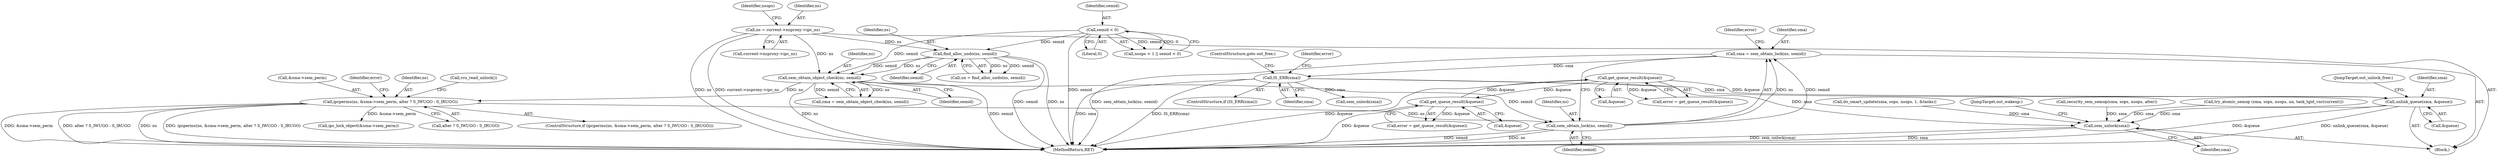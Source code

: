 digraph "0_linux_6062a8dc0517bce23e3c2f7d2fea5e22411269a3_0@API" {
"1000613" [label="(Call,unlink_queue(sma, &queue))"];
"1000582" [label="(Call,IS_ERR(sma))"];
"1000571" [label="(Call,sma = sem_obtain_lock(ns, semid))"];
"1000573" [label="(Call,sem_obtain_lock(ns, semid))"];
"1000363" [label="(Call,ipcperms(ns, &sma->sem_perm, alter ? S_IWUGO : S_IRUGO))"];
"1000330" [label="(Call,sem_obtain_object_check(ns, semid))"];
"1000308" [label="(Call,find_alloc_undo(ns, semid))"];
"1000149" [label="(Call,ns = current->nsproxy->ipc_ns)"];
"1000161" [label="(Call,semid < 0)"];
"1000578" [label="(Call,get_queue_result(&queue))"];
"1000560" [label="(Call,get_queue_result(&queue))"];
"1000618" [label="(Call,sem_unlock(sma))"];
"1000561" [label="(Call,&queue)"];
"1000433" [label="(Call,do_smart_update(sma, sops, nsops, 1, &tasks))"];
"1000365" [label="(Call,&sma->sem_perm)"];
"1000571" [label="(Call,sma = sem_obtain_lock(ns, semid))"];
"1000558" [label="(Call,error = get_queue_result(&queue))"];
"1000620" [label="(JumpTarget,out_wakeup:)"];
"1000308" [label="(Call,find_alloc_undo(ns, semid))"];
"1000583" [label="(Identifier,sma)"];
"1000392" [label="(Call,ipc_lock_object(&sma->sem_perm))"];
"1000163" [label="(Literal,0)"];
"1000332" [label="(Identifier,semid)"];
"1000151" [label="(Call,current->nsproxy->ipc_ns)"];
"1000157" [label="(Call,nsops < 1 || semid < 0)"];
"1000579" [label="(Call,&queue)"];
"1000585" [label="(ControlStructure,goto out_free;)"];
"1000560" [label="(Call,get_queue_result(&queue))"];
"1000369" [label="(Call,alter ? S_IWUGO : S_IRUGO)"];
"1000578" [label="(Call,get_queue_result(&queue))"];
"1000119" [label="(Block,)"];
"1000588" [label="(Identifier,error)"];
"1000362" [label="(ControlStructure,if (ipcperms(ns, &sma->sem_perm, alter ? S_IWUGO : S_IRUGO)))"];
"1000363" [label="(Call,ipcperms(ns, &sma->sem_perm, alter ? S_IWUGO : S_IRUGO))"];
"1000328" [label="(Call,sma = sem_obtain_object_check(ns, semid))"];
"1000582" [label="(Call,IS_ERR(sma))"];
"1000573" [label="(Call,sem_obtain_lock(ns, semid))"];
"1000548" [label="(Call,sem_unlock(sma))"];
"1000150" [label="(Identifier,ns)"];
"1000581" [label="(ControlStructure,if (IS_ERR(sma)))"];
"1000575" [label="(Identifier,semid)"];
"1000306" [label="(Call,un = find_alloc_undo(ns, semid))"];
"1000159" [label="(Identifier,nsops)"];
"1000577" [label="(Identifier,error)"];
"1000377" [label="(Identifier,error)"];
"1000149" [label="(Call,ns = current->nsproxy->ipc_ns)"];
"1000161" [label="(Call,semid < 0)"];
"1000618" [label="(Call,sem_unlock(sma))"];
"1000310" [label="(Identifier,semid)"];
"1000633" [label="(MethodReturn,RET)"];
"1000617" [label="(JumpTarget,out_unlock_free:)"];
"1000378" [label="(Call,security_sem_semop(sma, sops, nsops, alter))"];
"1000415" [label="(Call,try_atomic_semop (sma, sops, nsops, un, task_tgid_vnr(current)))"];
"1000364" [label="(Identifier,ns)"];
"1000576" [label="(Call,error = get_queue_result(&queue))"];
"1000574" [label="(Identifier,ns)"];
"1000330" [label="(Call,sem_obtain_object_check(ns, semid))"];
"1000613" [label="(Call,unlink_queue(sma, &queue))"];
"1000572" [label="(Identifier,sma)"];
"1000331" [label="(Identifier,ns)"];
"1000162" [label="(Identifier,semid)"];
"1000309" [label="(Identifier,ns)"];
"1000619" [label="(Identifier,sma)"];
"1000374" [label="(Call,rcu_read_unlock())"];
"1000614" [label="(Identifier,sma)"];
"1000615" [label="(Call,&queue)"];
"1000613" -> "1000119"  [label="AST: "];
"1000613" -> "1000615"  [label="CFG: "];
"1000614" -> "1000613"  [label="AST: "];
"1000615" -> "1000613"  [label="AST: "];
"1000617" -> "1000613"  [label="CFG: "];
"1000613" -> "1000633"  [label="DDG: unlink_queue(sma, &queue)"];
"1000613" -> "1000633"  [label="DDG: &queue"];
"1000582" -> "1000613"  [label="DDG: sma"];
"1000578" -> "1000613"  [label="DDG: &queue"];
"1000613" -> "1000618"  [label="DDG: sma"];
"1000582" -> "1000581"  [label="AST: "];
"1000582" -> "1000583"  [label="CFG: "];
"1000583" -> "1000582"  [label="AST: "];
"1000585" -> "1000582"  [label="CFG: "];
"1000588" -> "1000582"  [label="CFG: "];
"1000582" -> "1000633"  [label="DDG: sma"];
"1000582" -> "1000633"  [label="DDG: IS_ERR(sma)"];
"1000582" -> "1000548"  [label="DDG: sma"];
"1000571" -> "1000582"  [label="DDG: sma"];
"1000582" -> "1000618"  [label="DDG: sma"];
"1000571" -> "1000119"  [label="AST: "];
"1000571" -> "1000573"  [label="CFG: "];
"1000572" -> "1000571"  [label="AST: "];
"1000573" -> "1000571"  [label="AST: "];
"1000577" -> "1000571"  [label="CFG: "];
"1000571" -> "1000633"  [label="DDG: sem_obtain_lock(ns, semid)"];
"1000573" -> "1000571"  [label="DDG: ns"];
"1000573" -> "1000571"  [label="DDG: semid"];
"1000573" -> "1000575"  [label="CFG: "];
"1000574" -> "1000573"  [label="AST: "];
"1000575" -> "1000573"  [label="AST: "];
"1000573" -> "1000633"  [label="DDG: semid"];
"1000573" -> "1000633"  [label="DDG: ns"];
"1000363" -> "1000573"  [label="DDG: ns"];
"1000330" -> "1000573"  [label="DDG: semid"];
"1000363" -> "1000362"  [label="AST: "];
"1000363" -> "1000369"  [label="CFG: "];
"1000364" -> "1000363"  [label="AST: "];
"1000365" -> "1000363"  [label="AST: "];
"1000369" -> "1000363"  [label="AST: "];
"1000374" -> "1000363"  [label="CFG: "];
"1000377" -> "1000363"  [label="CFG: "];
"1000363" -> "1000633"  [label="DDG: &sma->sem_perm"];
"1000363" -> "1000633"  [label="DDG: alter ? S_IWUGO : S_IRUGO"];
"1000363" -> "1000633"  [label="DDG: ns"];
"1000363" -> "1000633"  [label="DDG: ipcperms(ns, &sma->sem_perm, alter ? S_IWUGO : S_IRUGO)"];
"1000330" -> "1000363"  [label="DDG: ns"];
"1000363" -> "1000392"  [label="DDG: &sma->sem_perm"];
"1000330" -> "1000328"  [label="AST: "];
"1000330" -> "1000332"  [label="CFG: "];
"1000331" -> "1000330"  [label="AST: "];
"1000332" -> "1000330"  [label="AST: "];
"1000328" -> "1000330"  [label="CFG: "];
"1000330" -> "1000633"  [label="DDG: ns"];
"1000330" -> "1000633"  [label="DDG: semid"];
"1000330" -> "1000328"  [label="DDG: ns"];
"1000330" -> "1000328"  [label="DDG: semid"];
"1000308" -> "1000330"  [label="DDG: ns"];
"1000308" -> "1000330"  [label="DDG: semid"];
"1000149" -> "1000330"  [label="DDG: ns"];
"1000161" -> "1000330"  [label="DDG: semid"];
"1000308" -> "1000306"  [label="AST: "];
"1000308" -> "1000310"  [label="CFG: "];
"1000309" -> "1000308"  [label="AST: "];
"1000310" -> "1000308"  [label="AST: "];
"1000306" -> "1000308"  [label="CFG: "];
"1000308" -> "1000633"  [label="DDG: semid"];
"1000308" -> "1000633"  [label="DDG: ns"];
"1000308" -> "1000306"  [label="DDG: ns"];
"1000308" -> "1000306"  [label="DDG: semid"];
"1000149" -> "1000308"  [label="DDG: ns"];
"1000161" -> "1000308"  [label="DDG: semid"];
"1000149" -> "1000119"  [label="AST: "];
"1000149" -> "1000151"  [label="CFG: "];
"1000150" -> "1000149"  [label="AST: "];
"1000151" -> "1000149"  [label="AST: "];
"1000159" -> "1000149"  [label="CFG: "];
"1000149" -> "1000633"  [label="DDG: current->nsproxy->ipc_ns"];
"1000149" -> "1000633"  [label="DDG: ns"];
"1000161" -> "1000157"  [label="AST: "];
"1000161" -> "1000163"  [label="CFG: "];
"1000162" -> "1000161"  [label="AST: "];
"1000163" -> "1000161"  [label="AST: "];
"1000157" -> "1000161"  [label="CFG: "];
"1000161" -> "1000633"  [label="DDG: semid"];
"1000161" -> "1000157"  [label="DDG: semid"];
"1000161" -> "1000157"  [label="DDG: 0"];
"1000578" -> "1000576"  [label="AST: "];
"1000578" -> "1000579"  [label="CFG: "];
"1000579" -> "1000578"  [label="AST: "];
"1000576" -> "1000578"  [label="CFG: "];
"1000578" -> "1000633"  [label="DDG: &queue"];
"1000578" -> "1000560"  [label="DDG: &queue"];
"1000578" -> "1000576"  [label="DDG: &queue"];
"1000560" -> "1000578"  [label="DDG: &queue"];
"1000560" -> "1000558"  [label="AST: "];
"1000560" -> "1000561"  [label="CFG: "];
"1000561" -> "1000560"  [label="AST: "];
"1000558" -> "1000560"  [label="CFG: "];
"1000560" -> "1000633"  [label="DDG: &queue"];
"1000560" -> "1000558"  [label="DDG: &queue"];
"1000618" -> "1000119"  [label="AST: "];
"1000618" -> "1000619"  [label="CFG: "];
"1000619" -> "1000618"  [label="AST: "];
"1000620" -> "1000618"  [label="CFG: "];
"1000618" -> "1000633"  [label="DDG: sem_unlock(sma)"];
"1000618" -> "1000633"  [label="DDG: sma"];
"1000433" -> "1000618"  [label="DDG: sma"];
"1000378" -> "1000618"  [label="DDG: sma"];
"1000415" -> "1000618"  [label="DDG: sma"];
}
